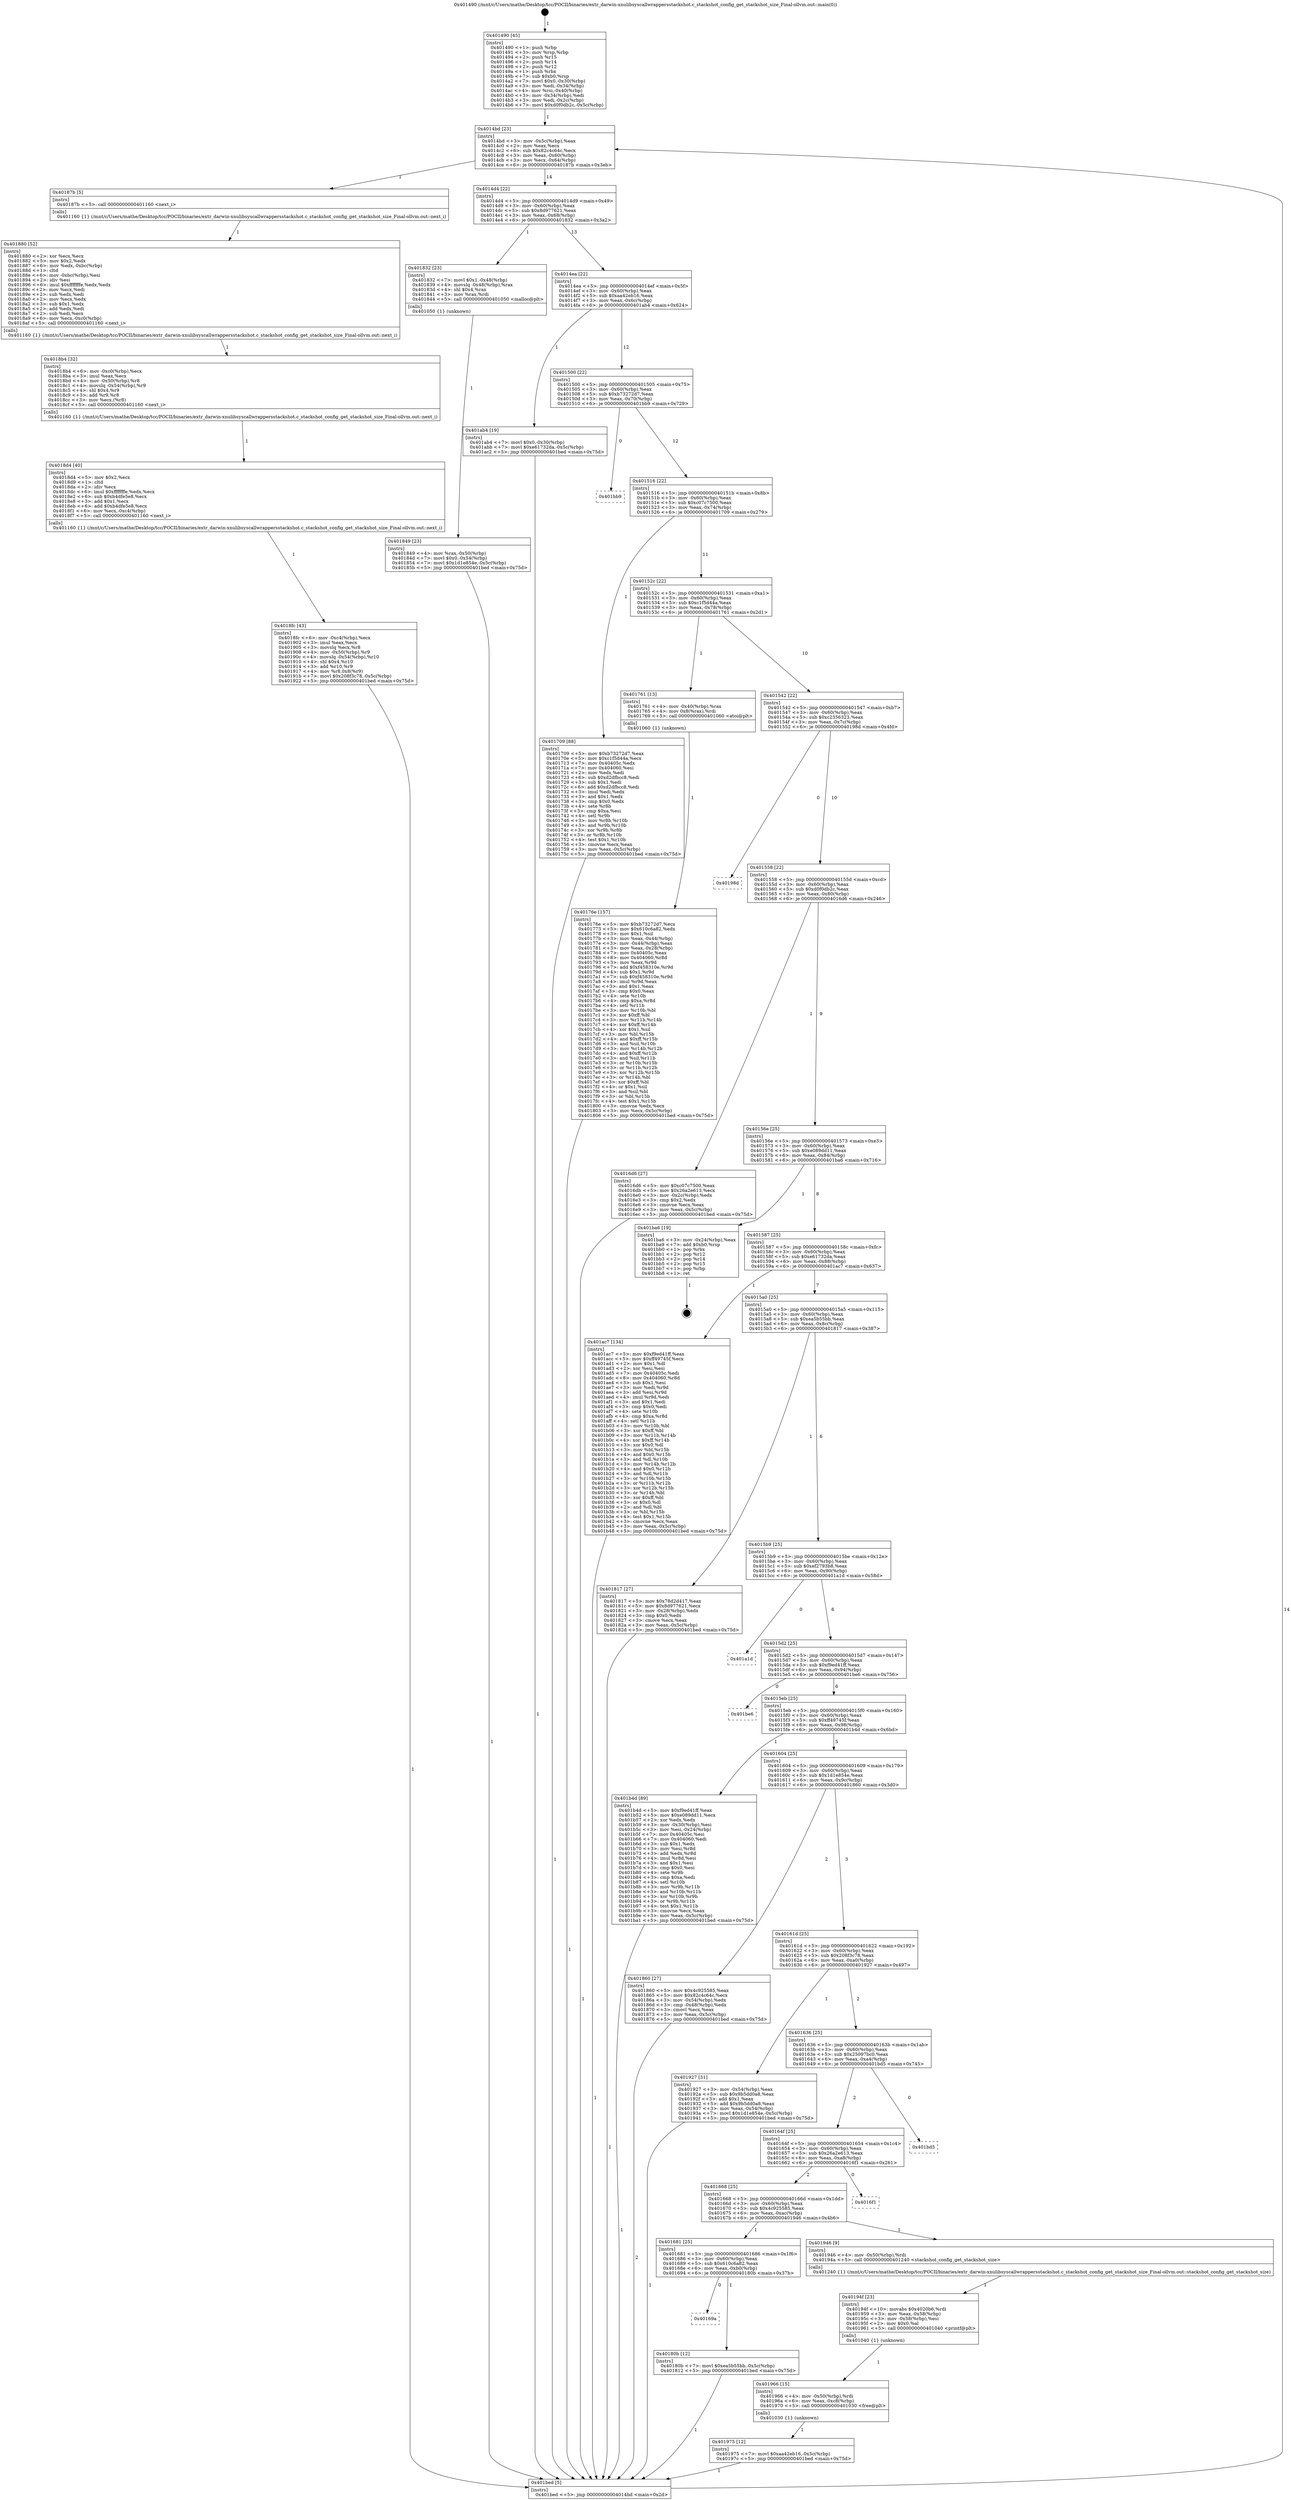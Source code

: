 digraph "0x401490" {
  label = "0x401490 (/mnt/c/Users/mathe/Desktop/tcc/POCII/binaries/extr_darwin-xnulibsyscallwrappersstackshot.c_stackshot_config_get_stackshot_size_Final-ollvm.out::main(0))"
  labelloc = "t"
  node[shape=record]

  Entry [label="",width=0.3,height=0.3,shape=circle,fillcolor=black,style=filled]
  "0x4014bd" [label="{
     0x4014bd [23]\l
     | [instrs]\l
     &nbsp;&nbsp;0x4014bd \<+3\>: mov -0x5c(%rbp),%eax\l
     &nbsp;&nbsp;0x4014c0 \<+2\>: mov %eax,%ecx\l
     &nbsp;&nbsp;0x4014c2 \<+6\>: sub $0x82c4c64c,%ecx\l
     &nbsp;&nbsp;0x4014c8 \<+3\>: mov %eax,-0x60(%rbp)\l
     &nbsp;&nbsp;0x4014cb \<+3\>: mov %ecx,-0x64(%rbp)\l
     &nbsp;&nbsp;0x4014ce \<+6\>: je 000000000040187b \<main+0x3eb\>\l
  }"]
  "0x40187b" [label="{
     0x40187b [5]\l
     | [instrs]\l
     &nbsp;&nbsp;0x40187b \<+5\>: call 0000000000401160 \<next_i\>\l
     | [calls]\l
     &nbsp;&nbsp;0x401160 \{1\} (/mnt/c/Users/mathe/Desktop/tcc/POCII/binaries/extr_darwin-xnulibsyscallwrappersstackshot.c_stackshot_config_get_stackshot_size_Final-ollvm.out::next_i)\l
  }"]
  "0x4014d4" [label="{
     0x4014d4 [22]\l
     | [instrs]\l
     &nbsp;&nbsp;0x4014d4 \<+5\>: jmp 00000000004014d9 \<main+0x49\>\l
     &nbsp;&nbsp;0x4014d9 \<+3\>: mov -0x60(%rbp),%eax\l
     &nbsp;&nbsp;0x4014dc \<+5\>: sub $0x8d977621,%eax\l
     &nbsp;&nbsp;0x4014e1 \<+3\>: mov %eax,-0x68(%rbp)\l
     &nbsp;&nbsp;0x4014e4 \<+6\>: je 0000000000401832 \<main+0x3a2\>\l
  }"]
  Exit [label="",width=0.3,height=0.3,shape=circle,fillcolor=black,style=filled,peripheries=2]
  "0x401832" [label="{
     0x401832 [23]\l
     | [instrs]\l
     &nbsp;&nbsp;0x401832 \<+7\>: movl $0x1,-0x48(%rbp)\l
     &nbsp;&nbsp;0x401839 \<+4\>: movslq -0x48(%rbp),%rax\l
     &nbsp;&nbsp;0x40183d \<+4\>: shl $0x4,%rax\l
     &nbsp;&nbsp;0x401841 \<+3\>: mov %rax,%rdi\l
     &nbsp;&nbsp;0x401844 \<+5\>: call 0000000000401050 \<malloc@plt\>\l
     | [calls]\l
     &nbsp;&nbsp;0x401050 \{1\} (unknown)\l
  }"]
  "0x4014ea" [label="{
     0x4014ea [22]\l
     | [instrs]\l
     &nbsp;&nbsp;0x4014ea \<+5\>: jmp 00000000004014ef \<main+0x5f\>\l
     &nbsp;&nbsp;0x4014ef \<+3\>: mov -0x60(%rbp),%eax\l
     &nbsp;&nbsp;0x4014f2 \<+5\>: sub $0xaa42eb16,%eax\l
     &nbsp;&nbsp;0x4014f7 \<+3\>: mov %eax,-0x6c(%rbp)\l
     &nbsp;&nbsp;0x4014fa \<+6\>: je 0000000000401ab4 \<main+0x624\>\l
  }"]
  "0x401975" [label="{
     0x401975 [12]\l
     | [instrs]\l
     &nbsp;&nbsp;0x401975 \<+7\>: movl $0xaa42eb16,-0x5c(%rbp)\l
     &nbsp;&nbsp;0x40197c \<+5\>: jmp 0000000000401bed \<main+0x75d\>\l
  }"]
  "0x401ab4" [label="{
     0x401ab4 [19]\l
     | [instrs]\l
     &nbsp;&nbsp;0x401ab4 \<+7\>: movl $0x0,-0x30(%rbp)\l
     &nbsp;&nbsp;0x401abb \<+7\>: movl $0xe61732da,-0x5c(%rbp)\l
     &nbsp;&nbsp;0x401ac2 \<+5\>: jmp 0000000000401bed \<main+0x75d\>\l
  }"]
  "0x401500" [label="{
     0x401500 [22]\l
     | [instrs]\l
     &nbsp;&nbsp;0x401500 \<+5\>: jmp 0000000000401505 \<main+0x75\>\l
     &nbsp;&nbsp;0x401505 \<+3\>: mov -0x60(%rbp),%eax\l
     &nbsp;&nbsp;0x401508 \<+5\>: sub $0xb73272d7,%eax\l
     &nbsp;&nbsp;0x40150d \<+3\>: mov %eax,-0x70(%rbp)\l
     &nbsp;&nbsp;0x401510 \<+6\>: je 0000000000401bb9 \<main+0x729\>\l
  }"]
  "0x401966" [label="{
     0x401966 [15]\l
     | [instrs]\l
     &nbsp;&nbsp;0x401966 \<+4\>: mov -0x50(%rbp),%rdi\l
     &nbsp;&nbsp;0x40196a \<+6\>: mov %eax,-0xc8(%rbp)\l
     &nbsp;&nbsp;0x401970 \<+5\>: call 0000000000401030 \<free@plt\>\l
     | [calls]\l
     &nbsp;&nbsp;0x401030 \{1\} (unknown)\l
  }"]
  "0x401bb9" [label="{
     0x401bb9\l
  }", style=dashed]
  "0x401516" [label="{
     0x401516 [22]\l
     | [instrs]\l
     &nbsp;&nbsp;0x401516 \<+5\>: jmp 000000000040151b \<main+0x8b\>\l
     &nbsp;&nbsp;0x40151b \<+3\>: mov -0x60(%rbp),%eax\l
     &nbsp;&nbsp;0x40151e \<+5\>: sub $0xc07c7500,%eax\l
     &nbsp;&nbsp;0x401523 \<+3\>: mov %eax,-0x74(%rbp)\l
     &nbsp;&nbsp;0x401526 \<+6\>: je 0000000000401709 \<main+0x279\>\l
  }"]
  "0x40194f" [label="{
     0x40194f [23]\l
     | [instrs]\l
     &nbsp;&nbsp;0x40194f \<+10\>: movabs $0x4020b6,%rdi\l
     &nbsp;&nbsp;0x401959 \<+3\>: mov %eax,-0x58(%rbp)\l
     &nbsp;&nbsp;0x40195c \<+3\>: mov -0x58(%rbp),%esi\l
     &nbsp;&nbsp;0x40195f \<+2\>: mov $0x0,%al\l
     &nbsp;&nbsp;0x401961 \<+5\>: call 0000000000401040 \<printf@plt\>\l
     | [calls]\l
     &nbsp;&nbsp;0x401040 \{1\} (unknown)\l
  }"]
  "0x401709" [label="{
     0x401709 [88]\l
     | [instrs]\l
     &nbsp;&nbsp;0x401709 \<+5\>: mov $0xb73272d7,%eax\l
     &nbsp;&nbsp;0x40170e \<+5\>: mov $0xc1f5d44a,%ecx\l
     &nbsp;&nbsp;0x401713 \<+7\>: mov 0x40405c,%edx\l
     &nbsp;&nbsp;0x40171a \<+7\>: mov 0x404060,%esi\l
     &nbsp;&nbsp;0x401721 \<+2\>: mov %edx,%edi\l
     &nbsp;&nbsp;0x401723 \<+6\>: sub $0xd2dfbcc8,%edi\l
     &nbsp;&nbsp;0x401729 \<+3\>: sub $0x1,%edi\l
     &nbsp;&nbsp;0x40172c \<+6\>: add $0xd2dfbcc8,%edi\l
     &nbsp;&nbsp;0x401732 \<+3\>: imul %edi,%edx\l
     &nbsp;&nbsp;0x401735 \<+3\>: and $0x1,%edx\l
     &nbsp;&nbsp;0x401738 \<+3\>: cmp $0x0,%edx\l
     &nbsp;&nbsp;0x40173b \<+4\>: sete %r8b\l
     &nbsp;&nbsp;0x40173f \<+3\>: cmp $0xa,%esi\l
     &nbsp;&nbsp;0x401742 \<+4\>: setl %r9b\l
     &nbsp;&nbsp;0x401746 \<+3\>: mov %r8b,%r10b\l
     &nbsp;&nbsp;0x401749 \<+3\>: and %r9b,%r10b\l
     &nbsp;&nbsp;0x40174c \<+3\>: xor %r9b,%r8b\l
     &nbsp;&nbsp;0x40174f \<+3\>: or %r8b,%r10b\l
     &nbsp;&nbsp;0x401752 \<+4\>: test $0x1,%r10b\l
     &nbsp;&nbsp;0x401756 \<+3\>: cmovne %ecx,%eax\l
     &nbsp;&nbsp;0x401759 \<+3\>: mov %eax,-0x5c(%rbp)\l
     &nbsp;&nbsp;0x40175c \<+5\>: jmp 0000000000401bed \<main+0x75d\>\l
  }"]
  "0x40152c" [label="{
     0x40152c [22]\l
     | [instrs]\l
     &nbsp;&nbsp;0x40152c \<+5\>: jmp 0000000000401531 \<main+0xa1\>\l
     &nbsp;&nbsp;0x401531 \<+3\>: mov -0x60(%rbp),%eax\l
     &nbsp;&nbsp;0x401534 \<+5\>: sub $0xc1f5d44a,%eax\l
     &nbsp;&nbsp;0x401539 \<+3\>: mov %eax,-0x78(%rbp)\l
     &nbsp;&nbsp;0x40153c \<+6\>: je 0000000000401761 \<main+0x2d1\>\l
  }"]
  "0x4018fc" [label="{
     0x4018fc [43]\l
     | [instrs]\l
     &nbsp;&nbsp;0x4018fc \<+6\>: mov -0xc4(%rbp),%ecx\l
     &nbsp;&nbsp;0x401902 \<+3\>: imul %eax,%ecx\l
     &nbsp;&nbsp;0x401905 \<+3\>: movslq %ecx,%r8\l
     &nbsp;&nbsp;0x401908 \<+4\>: mov -0x50(%rbp),%r9\l
     &nbsp;&nbsp;0x40190c \<+4\>: movslq -0x54(%rbp),%r10\l
     &nbsp;&nbsp;0x401910 \<+4\>: shl $0x4,%r10\l
     &nbsp;&nbsp;0x401914 \<+3\>: add %r10,%r9\l
     &nbsp;&nbsp;0x401917 \<+4\>: mov %r8,0x8(%r9)\l
     &nbsp;&nbsp;0x40191b \<+7\>: movl $0x208f3c78,-0x5c(%rbp)\l
     &nbsp;&nbsp;0x401922 \<+5\>: jmp 0000000000401bed \<main+0x75d\>\l
  }"]
  "0x401761" [label="{
     0x401761 [13]\l
     | [instrs]\l
     &nbsp;&nbsp;0x401761 \<+4\>: mov -0x40(%rbp),%rax\l
     &nbsp;&nbsp;0x401765 \<+4\>: mov 0x8(%rax),%rdi\l
     &nbsp;&nbsp;0x401769 \<+5\>: call 0000000000401060 \<atoi@plt\>\l
     | [calls]\l
     &nbsp;&nbsp;0x401060 \{1\} (unknown)\l
  }"]
  "0x401542" [label="{
     0x401542 [22]\l
     | [instrs]\l
     &nbsp;&nbsp;0x401542 \<+5\>: jmp 0000000000401547 \<main+0xb7\>\l
     &nbsp;&nbsp;0x401547 \<+3\>: mov -0x60(%rbp),%eax\l
     &nbsp;&nbsp;0x40154a \<+5\>: sub $0xc2356323,%eax\l
     &nbsp;&nbsp;0x40154f \<+3\>: mov %eax,-0x7c(%rbp)\l
     &nbsp;&nbsp;0x401552 \<+6\>: je 000000000040198d \<main+0x4fd\>\l
  }"]
  "0x4018d4" [label="{
     0x4018d4 [40]\l
     | [instrs]\l
     &nbsp;&nbsp;0x4018d4 \<+5\>: mov $0x2,%ecx\l
     &nbsp;&nbsp;0x4018d9 \<+1\>: cltd\l
     &nbsp;&nbsp;0x4018da \<+2\>: idiv %ecx\l
     &nbsp;&nbsp;0x4018dc \<+6\>: imul $0xfffffffe,%edx,%ecx\l
     &nbsp;&nbsp;0x4018e2 \<+6\>: sub $0xb4dfe5e8,%ecx\l
     &nbsp;&nbsp;0x4018e8 \<+3\>: add $0x1,%ecx\l
     &nbsp;&nbsp;0x4018eb \<+6\>: add $0xb4dfe5e8,%ecx\l
     &nbsp;&nbsp;0x4018f1 \<+6\>: mov %ecx,-0xc4(%rbp)\l
     &nbsp;&nbsp;0x4018f7 \<+5\>: call 0000000000401160 \<next_i\>\l
     | [calls]\l
     &nbsp;&nbsp;0x401160 \{1\} (/mnt/c/Users/mathe/Desktop/tcc/POCII/binaries/extr_darwin-xnulibsyscallwrappersstackshot.c_stackshot_config_get_stackshot_size_Final-ollvm.out::next_i)\l
  }"]
  "0x40198d" [label="{
     0x40198d\l
  }", style=dashed]
  "0x401558" [label="{
     0x401558 [22]\l
     | [instrs]\l
     &nbsp;&nbsp;0x401558 \<+5\>: jmp 000000000040155d \<main+0xcd\>\l
     &nbsp;&nbsp;0x40155d \<+3\>: mov -0x60(%rbp),%eax\l
     &nbsp;&nbsp;0x401560 \<+5\>: sub $0xd0f0db2c,%eax\l
     &nbsp;&nbsp;0x401565 \<+3\>: mov %eax,-0x80(%rbp)\l
     &nbsp;&nbsp;0x401568 \<+6\>: je 00000000004016d6 \<main+0x246\>\l
  }"]
  "0x4018b4" [label="{
     0x4018b4 [32]\l
     | [instrs]\l
     &nbsp;&nbsp;0x4018b4 \<+6\>: mov -0xc0(%rbp),%ecx\l
     &nbsp;&nbsp;0x4018ba \<+3\>: imul %eax,%ecx\l
     &nbsp;&nbsp;0x4018bd \<+4\>: mov -0x50(%rbp),%r8\l
     &nbsp;&nbsp;0x4018c1 \<+4\>: movslq -0x54(%rbp),%r9\l
     &nbsp;&nbsp;0x4018c5 \<+4\>: shl $0x4,%r9\l
     &nbsp;&nbsp;0x4018c9 \<+3\>: add %r9,%r8\l
     &nbsp;&nbsp;0x4018cc \<+3\>: mov %ecx,(%r8)\l
     &nbsp;&nbsp;0x4018cf \<+5\>: call 0000000000401160 \<next_i\>\l
     | [calls]\l
     &nbsp;&nbsp;0x401160 \{1\} (/mnt/c/Users/mathe/Desktop/tcc/POCII/binaries/extr_darwin-xnulibsyscallwrappersstackshot.c_stackshot_config_get_stackshot_size_Final-ollvm.out::next_i)\l
  }"]
  "0x4016d6" [label="{
     0x4016d6 [27]\l
     | [instrs]\l
     &nbsp;&nbsp;0x4016d6 \<+5\>: mov $0xc07c7500,%eax\l
     &nbsp;&nbsp;0x4016db \<+5\>: mov $0x26a2e613,%ecx\l
     &nbsp;&nbsp;0x4016e0 \<+3\>: mov -0x2c(%rbp),%edx\l
     &nbsp;&nbsp;0x4016e3 \<+3\>: cmp $0x2,%edx\l
     &nbsp;&nbsp;0x4016e6 \<+3\>: cmovne %ecx,%eax\l
     &nbsp;&nbsp;0x4016e9 \<+3\>: mov %eax,-0x5c(%rbp)\l
     &nbsp;&nbsp;0x4016ec \<+5\>: jmp 0000000000401bed \<main+0x75d\>\l
  }"]
  "0x40156e" [label="{
     0x40156e [25]\l
     | [instrs]\l
     &nbsp;&nbsp;0x40156e \<+5\>: jmp 0000000000401573 \<main+0xe3\>\l
     &nbsp;&nbsp;0x401573 \<+3\>: mov -0x60(%rbp),%eax\l
     &nbsp;&nbsp;0x401576 \<+5\>: sub $0xe089dd11,%eax\l
     &nbsp;&nbsp;0x40157b \<+6\>: mov %eax,-0x84(%rbp)\l
     &nbsp;&nbsp;0x401581 \<+6\>: je 0000000000401ba6 \<main+0x716\>\l
  }"]
  "0x401bed" [label="{
     0x401bed [5]\l
     | [instrs]\l
     &nbsp;&nbsp;0x401bed \<+5\>: jmp 00000000004014bd \<main+0x2d\>\l
  }"]
  "0x401490" [label="{
     0x401490 [45]\l
     | [instrs]\l
     &nbsp;&nbsp;0x401490 \<+1\>: push %rbp\l
     &nbsp;&nbsp;0x401491 \<+3\>: mov %rsp,%rbp\l
     &nbsp;&nbsp;0x401494 \<+2\>: push %r15\l
     &nbsp;&nbsp;0x401496 \<+2\>: push %r14\l
     &nbsp;&nbsp;0x401498 \<+2\>: push %r12\l
     &nbsp;&nbsp;0x40149a \<+1\>: push %rbx\l
     &nbsp;&nbsp;0x40149b \<+7\>: sub $0xb0,%rsp\l
     &nbsp;&nbsp;0x4014a2 \<+7\>: movl $0x0,-0x30(%rbp)\l
     &nbsp;&nbsp;0x4014a9 \<+3\>: mov %edi,-0x34(%rbp)\l
     &nbsp;&nbsp;0x4014ac \<+4\>: mov %rsi,-0x40(%rbp)\l
     &nbsp;&nbsp;0x4014b0 \<+3\>: mov -0x34(%rbp),%edi\l
     &nbsp;&nbsp;0x4014b3 \<+3\>: mov %edi,-0x2c(%rbp)\l
     &nbsp;&nbsp;0x4014b6 \<+7\>: movl $0xd0f0db2c,-0x5c(%rbp)\l
  }"]
  "0x40176e" [label="{
     0x40176e [157]\l
     | [instrs]\l
     &nbsp;&nbsp;0x40176e \<+5\>: mov $0xb73272d7,%ecx\l
     &nbsp;&nbsp;0x401773 \<+5\>: mov $0x610c6a82,%edx\l
     &nbsp;&nbsp;0x401778 \<+3\>: mov $0x1,%sil\l
     &nbsp;&nbsp;0x40177b \<+3\>: mov %eax,-0x44(%rbp)\l
     &nbsp;&nbsp;0x40177e \<+3\>: mov -0x44(%rbp),%eax\l
     &nbsp;&nbsp;0x401781 \<+3\>: mov %eax,-0x28(%rbp)\l
     &nbsp;&nbsp;0x401784 \<+7\>: mov 0x40405c,%eax\l
     &nbsp;&nbsp;0x40178b \<+8\>: mov 0x404060,%r8d\l
     &nbsp;&nbsp;0x401793 \<+3\>: mov %eax,%r9d\l
     &nbsp;&nbsp;0x401796 \<+7\>: add $0xf458310e,%r9d\l
     &nbsp;&nbsp;0x40179d \<+4\>: sub $0x1,%r9d\l
     &nbsp;&nbsp;0x4017a1 \<+7\>: sub $0xf458310e,%r9d\l
     &nbsp;&nbsp;0x4017a8 \<+4\>: imul %r9d,%eax\l
     &nbsp;&nbsp;0x4017ac \<+3\>: and $0x1,%eax\l
     &nbsp;&nbsp;0x4017af \<+3\>: cmp $0x0,%eax\l
     &nbsp;&nbsp;0x4017b2 \<+4\>: sete %r10b\l
     &nbsp;&nbsp;0x4017b6 \<+4\>: cmp $0xa,%r8d\l
     &nbsp;&nbsp;0x4017ba \<+4\>: setl %r11b\l
     &nbsp;&nbsp;0x4017be \<+3\>: mov %r10b,%bl\l
     &nbsp;&nbsp;0x4017c1 \<+3\>: xor $0xff,%bl\l
     &nbsp;&nbsp;0x4017c4 \<+3\>: mov %r11b,%r14b\l
     &nbsp;&nbsp;0x4017c7 \<+4\>: xor $0xff,%r14b\l
     &nbsp;&nbsp;0x4017cb \<+4\>: xor $0x1,%sil\l
     &nbsp;&nbsp;0x4017cf \<+3\>: mov %bl,%r15b\l
     &nbsp;&nbsp;0x4017d2 \<+4\>: and $0xff,%r15b\l
     &nbsp;&nbsp;0x4017d6 \<+3\>: and %sil,%r10b\l
     &nbsp;&nbsp;0x4017d9 \<+3\>: mov %r14b,%r12b\l
     &nbsp;&nbsp;0x4017dc \<+4\>: and $0xff,%r12b\l
     &nbsp;&nbsp;0x4017e0 \<+3\>: and %sil,%r11b\l
     &nbsp;&nbsp;0x4017e3 \<+3\>: or %r10b,%r15b\l
     &nbsp;&nbsp;0x4017e6 \<+3\>: or %r11b,%r12b\l
     &nbsp;&nbsp;0x4017e9 \<+3\>: xor %r12b,%r15b\l
     &nbsp;&nbsp;0x4017ec \<+3\>: or %r14b,%bl\l
     &nbsp;&nbsp;0x4017ef \<+3\>: xor $0xff,%bl\l
     &nbsp;&nbsp;0x4017f2 \<+4\>: or $0x1,%sil\l
     &nbsp;&nbsp;0x4017f6 \<+3\>: and %sil,%bl\l
     &nbsp;&nbsp;0x4017f9 \<+3\>: or %bl,%r15b\l
     &nbsp;&nbsp;0x4017fc \<+4\>: test $0x1,%r15b\l
     &nbsp;&nbsp;0x401800 \<+3\>: cmovne %edx,%ecx\l
     &nbsp;&nbsp;0x401803 \<+3\>: mov %ecx,-0x5c(%rbp)\l
     &nbsp;&nbsp;0x401806 \<+5\>: jmp 0000000000401bed \<main+0x75d\>\l
  }"]
  "0x401880" [label="{
     0x401880 [52]\l
     | [instrs]\l
     &nbsp;&nbsp;0x401880 \<+2\>: xor %ecx,%ecx\l
     &nbsp;&nbsp;0x401882 \<+5\>: mov $0x2,%edx\l
     &nbsp;&nbsp;0x401887 \<+6\>: mov %edx,-0xbc(%rbp)\l
     &nbsp;&nbsp;0x40188d \<+1\>: cltd\l
     &nbsp;&nbsp;0x40188e \<+6\>: mov -0xbc(%rbp),%esi\l
     &nbsp;&nbsp;0x401894 \<+2\>: idiv %esi\l
     &nbsp;&nbsp;0x401896 \<+6\>: imul $0xfffffffe,%edx,%edx\l
     &nbsp;&nbsp;0x40189c \<+2\>: mov %ecx,%edi\l
     &nbsp;&nbsp;0x40189e \<+2\>: sub %edx,%edi\l
     &nbsp;&nbsp;0x4018a0 \<+2\>: mov %ecx,%edx\l
     &nbsp;&nbsp;0x4018a2 \<+3\>: sub $0x1,%edx\l
     &nbsp;&nbsp;0x4018a5 \<+2\>: add %edx,%edi\l
     &nbsp;&nbsp;0x4018a7 \<+2\>: sub %edi,%ecx\l
     &nbsp;&nbsp;0x4018a9 \<+6\>: mov %ecx,-0xc0(%rbp)\l
     &nbsp;&nbsp;0x4018af \<+5\>: call 0000000000401160 \<next_i\>\l
     | [calls]\l
     &nbsp;&nbsp;0x401160 \{1\} (/mnt/c/Users/mathe/Desktop/tcc/POCII/binaries/extr_darwin-xnulibsyscallwrappersstackshot.c_stackshot_config_get_stackshot_size_Final-ollvm.out::next_i)\l
  }"]
  "0x401ba6" [label="{
     0x401ba6 [19]\l
     | [instrs]\l
     &nbsp;&nbsp;0x401ba6 \<+3\>: mov -0x24(%rbp),%eax\l
     &nbsp;&nbsp;0x401ba9 \<+7\>: add $0xb0,%rsp\l
     &nbsp;&nbsp;0x401bb0 \<+1\>: pop %rbx\l
     &nbsp;&nbsp;0x401bb1 \<+2\>: pop %r12\l
     &nbsp;&nbsp;0x401bb3 \<+2\>: pop %r14\l
     &nbsp;&nbsp;0x401bb5 \<+2\>: pop %r15\l
     &nbsp;&nbsp;0x401bb7 \<+1\>: pop %rbp\l
     &nbsp;&nbsp;0x401bb8 \<+1\>: ret\l
  }"]
  "0x401587" [label="{
     0x401587 [25]\l
     | [instrs]\l
     &nbsp;&nbsp;0x401587 \<+5\>: jmp 000000000040158c \<main+0xfc\>\l
     &nbsp;&nbsp;0x40158c \<+3\>: mov -0x60(%rbp),%eax\l
     &nbsp;&nbsp;0x40158f \<+5\>: sub $0xe61732da,%eax\l
     &nbsp;&nbsp;0x401594 \<+6\>: mov %eax,-0x88(%rbp)\l
     &nbsp;&nbsp;0x40159a \<+6\>: je 0000000000401ac7 \<main+0x637\>\l
  }"]
  "0x401849" [label="{
     0x401849 [23]\l
     | [instrs]\l
     &nbsp;&nbsp;0x401849 \<+4\>: mov %rax,-0x50(%rbp)\l
     &nbsp;&nbsp;0x40184d \<+7\>: movl $0x0,-0x54(%rbp)\l
     &nbsp;&nbsp;0x401854 \<+7\>: movl $0x1d1e854e,-0x5c(%rbp)\l
     &nbsp;&nbsp;0x40185b \<+5\>: jmp 0000000000401bed \<main+0x75d\>\l
  }"]
  "0x401ac7" [label="{
     0x401ac7 [134]\l
     | [instrs]\l
     &nbsp;&nbsp;0x401ac7 \<+5\>: mov $0xf9ed41ff,%eax\l
     &nbsp;&nbsp;0x401acc \<+5\>: mov $0xff49745f,%ecx\l
     &nbsp;&nbsp;0x401ad1 \<+2\>: mov $0x1,%dl\l
     &nbsp;&nbsp;0x401ad3 \<+2\>: xor %esi,%esi\l
     &nbsp;&nbsp;0x401ad5 \<+7\>: mov 0x40405c,%edi\l
     &nbsp;&nbsp;0x401adc \<+8\>: mov 0x404060,%r8d\l
     &nbsp;&nbsp;0x401ae4 \<+3\>: sub $0x1,%esi\l
     &nbsp;&nbsp;0x401ae7 \<+3\>: mov %edi,%r9d\l
     &nbsp;&nbsp;0x401aea \<+3\>: add %esi,%r9d\l
     &nbsp;&nbsp;0x401aed \<+4\>: imul %r9d,%edi\l
     &nbsp;&nbsp;0x401af1 \<+3\>: and $0x1,%edi\l
     &nbsp;&nbsp;0x401af4 \<+3\>: cmp $0x0,%edi\l
     &nbsp;&nbsp;0x401af7 \<+4\>: sete %r10b\l
     &nbsp;&nbsp;0x401afb \<+4\>: cmp $0xa,%r8d\l
     &nbsp;&nbsp;0x401aff \<+4\>: setl %r11b\l
     &nbsp;&nbsp;0x401b03 \<+3\>: mov %r10b,%bl\l
     &nbsp;&nbsp;0x401b06 \<+3\>: xor $0xff,%bl\l
     &nbsp;&nbsp;0x401b09 \<+3\>: mov %r11b,%r14b\l
     &nbsp;&nbsp;0x401b0c \<+4\>: xor $0xff,%r14b\l
     &nbsp;&nbsp;0x401b10 \<+3\>: xor $0x0,%dl\l
     &nbsp;&nbsp;0x401b13 \<+3\>: mov %bl,%r15b\l
     &nbsp;&nbsp;0x401b16 \<+4\>: and $0x0,%r15b\l
     &nbsp;&nbsp;0x401b1a \<+3\>: and %dl,%r10b\l
     &nbsp;&nbsp;0x401b1d \<+3\>: mov %r14b,%r12b\l
     &nbsp;&nbsp;0x401b20 \<+4\>: and $0x0,%r12b\l
     &nbsp;&nbsp;0x401b24 \<+3\>: and %dl,%r11b\l
     &nbsp;&nbsp;0x401b27 \<+3\>: or %r10b,%r15b\l
     &nbsp;&nbsp;0x401b2a \<+3\>: or %r11b,%r12b\l
     &nbsp;&nbsp;0x401b2d \<+3\>: xor %r12b,%r15b\l
     &nbsp;&nbsp;0x401b30 \<+3\>: or %r14b,%bl\l
     &nbsp;&nbsp;0x401b33 \<+3\>: xor $0xff,%bl\l
     &nbsp;&nbsp;0x401b36 \<+3\>: or $0x0,%dl\l
     &nbsp;&nbsp;0x401b39 \<+2\>: and %dl,%bl\l
     &nbsp;&nbsp;0x401b3b \<+3\>: or %bl,%r15b\l
     &nbsp;&nbsp;0x401b3e \<+4\>: test $0x1,%r15b\l
     &nbsp;&nbsp;0x401b42 \<+3\>: cmovne %ecx,%eax\l
     &nbsp;&nbsp;0x401b45 \<+3\>: mov %eax,-0x5c(%rbp)\l
     &nbsp;&nbsp;0x401b48 \<+5\>: jmp 0000000000401bed \<main+0x75d\>\l
  }"]
  "0x4015a0" [label="{
     0x4015a0 [25]\l
     | [instrs]\l
     &nbsp;&nbsp;0x4015a0 \<+5\>: jmp 00000000004015a5 \<main+0x115\>\l
     &nbsp;&nbsp;0x4015a5 \<+3\>: mov -0x60(%rbp),%eax\l
     &nbsp;&nbsp;0x4015a8 \<+5\>: sub $0xea5b55bb,%eax\l
     &nbsp;&nbsp;0x4015ad \<+6\>: mov %eax,-0x8c(%rbp)\l
     &nbsp;&nbsp;0x4015b3 \<+6\>: je 0000000000401817 \<main+0x387\>\l
  }"]
  "0x40169a" [label="{
     0x40169a\l
  }", style=dashed]
  "0x401817" [label="{
     0x401817 [27]\l
     | [instrs]\l
     &nbsp;&nbsp;0x401817 \<+5\>: mov $0x78d2d417,%eax\l
     &nbsp;&nbsp;0x40181c \<+5\>: mov $0x8d977621,%ecx\l
     &nbsp;&nbsp;0x401821 \<+3\>: mov -0x28(%rbp),%edx\l
     &nbsp;&nbsp;0x401824 \<+3\>: cmp $0x0,%edx\l
     &nbsp;&nbsp;0x401827 \<+3\>: cmove %ecx,%eax\l
     &nbsp;&nbsp;0x40182a \<+3\>: mov %eax,-0x5c(%rbp)\l
     &nbsp;&nbsp;0x40182d \<+5\>: jmp 0000000000401bed \<main+0x75d\>\l
  }"]
  "0x4015b9" [label="{
     0x4015b9 [25]\l
     | [instrs]\l
     &nbsp;&nbsp;0x4015b9 \<+5\>: jmp 00000000004015be \<main+0x12e\>\l
     &nbsp;&nbsp;0x4015be \<+3\>: mov -0x60(%rbp),%eax\l
     &nbsp;&nbsp;0x4015c1 \<+5\>: sub $0xef2793b8,%eax\l
     &nbsp;&nbsp;0x4015c6 \<+6\>: mov %eax,-0x90(%rbp)\l
     &nbsp;&nbsp;0x4015cc \<+6\>: je 0000000000401a1d \<main+0x58d\>\l
  }"]
  "0x40180b" [label="{
     0x40180b [12]\l
     | [instrs]\l
     &nbsp;&nbsp;0x40180b \<+7\>: movl $0xea5b55bb,-0x5c(%rbp)\l
     &nbsp;&nbsp;0x401812 \<+5\>: jmp 0000000000401bed \<main+0x75d\>\l
  }"]
  "0x401a1d" [label="{
     0x401a1d\l
  }", style=dashed]
  "0x4015d2" [label="{
     0x4015d2 [25]\l
     | [instrs]\l
     &nbsp;&nbsp;0x4015d2 \<+5\>: jmp 00000000004015d7 \<main+0x147\>\l
     &nbsp;&nbsp;0x4015d7 \<+3\>: mov -0x60(%rbp),%eax\l
     &nbsp;&nbsp;0x4015da \<+5\>: sub $0xf9ed41ff,%eax\l
     &nbsp;&nbsp;0x4015df \<+6\>: mov %eax,-0x94(%rbp)\l
     &nbsp;&nbsp;0x4015e5 \<+6\>: je 0000000000401be6 \<main+0x756\>\l
  }"]
  "0x401681" [label="{
     0x401681 [25]\l
     | [instrs]\l
     &nbsp;&nbsp;0x401681 \<+5\>: jmp 0000000000401686 \<main+0x1f6\>\l
     &nbsp;&nbsp;0x401686 \<+3\>: mov -0x60(%rbp),%eax\l
     &nbsp;&nbsp;0x401689 \<+5\>: sub $0x610c6a82,%eax\l
     &nbsp;&nbsp;0x40168e \<+6\>: mov %eax,-0xb0(%rbp)\l
     &nbsp;&nbsp;0x401694 \<+6\>: je 000000000040180b \<main+0x37b\>\l
  }"]
  "0x401be6" [label="{
     0x401be6\l
  }", style=dashed]
  "0x4015eb" [label="{
     0x4015eb [25]\l
     | [instrs]\l
     &nbsp;&nbsp;0x4015eb \<+5\>: jmp 00000000004015f0 \<main+0x160\>\l
     &nbsp;&nbsp;0x4015f0 \<+3\>: mov -0x60(%rbp),%eax\l
     &nbsp;&nbsp;0x4015f3 \<+5\>: sub $0xff49745f,%eax\l
     &nbsp;&nbsp;0x4015f8 \<+6\>: mov %eax,-0x98(%rbp)\l
     &nbsp;&nbsp;0x4015fe \<+6\>: je 0000000000401b4d \<main+0x6bd\>\l
  }"]
  "0x401946" [label="{
     0x401946 [9]\l
     | [instrs]\l
     &nbsp;&nbsp;0x401946 \<+4\>: mov -0x50(%rbp),%rdi\l
     &nbsp;&nbsp;0x40194a \<+5\>: call 0000000000401240 \<stackshot_config_get_stackshot_size\>\l
     | [calls]\l
     &nbsp;&nbsp;0x401240 \{1\} (/mnt/c/Users/mathe/Desktop/tcc/POCII/binaries/extr_darwin-xnulibsyscallwrappersstackshot.c_stackshot_config_get_stackshot_size_Final-ollvm.out::stackshot_config_get_stackshot_size)\l
  }"]
  "0x401b4d" [label="{
     0x401b4d [89]\l
     | [instrs]\l
     &nbsp;&nbsp;0x401b4d \<+5\>: mov $0xf9ed41ff,%eax\l
     &nbsp;&nbsp;0x401b52 \<+5\>: mov $0xe089dd11,%ecx\l
     &nbsp;&nbsp;0x401b57 \<+2\>: xor %edx,%edx\l
     &nbsp;&nbsp;0x401b59 \<+3\>: mov -0x30(%rbp),%esi\l
     &nbsp;&nbsp;0x401b5c \<+3\>: mov %esi,-0x24(%rbp)\l
     &nbsp;&nbsp;0x401b5f \<+7\>: mov 0x40405c,%esi\l
     &nbsp;&nbsp;0x401b66 \<+7\>: mov 0x404060,%edi\l
     &nbsp;&nbsp;0x401b6d \<+3\>: sub $0x1,%edx\l
     &nbsp;&nbsp;0x401b70 \<+3\>: mov %esi,%r8d\l
     &nbsp;&nbsp;0x401b73 \<+3\>: add %edx,%r8d\l
     &nbsp;&nbsp;0x401b76 \<+4\>: imul %r8d,%esi\l
     &nbsp;&nbsp;0x401b7a \<+3\>: and $0x1,%esi\l
     &nbsp;&nbsp;0x401b7d \<+3\>: cmp $0x0,%esi\l
     &nbsp;&nbsp;0x401b80 \<+4\>: sete %r9b\l
     &nbsp;&nbsp;0x401b84 \<+3\>: cmp $0xa,%edi\l
     &nbsp;&nbsp;0x401b87 \<+4\>: setl %r10b\l
     &nbsp;&nbsp;0x401b8b \<+3\>: mov %r9b,%r11b\l
     &nbsp;&nbsp;0x401b8e \<+3\>: and %r10b,%r11b\l
     &nbsp;&nbsp;0x401b91 \<+3\>: xor %r10b,%r9b\l
     &nbsp;&nbsp;0x401b94 \<+3\>: or %r9b,%r11b\l
     &nbsp;&nbsp;0x401b97 \<+4\>: test $0x1,%r11b\l
     &nbsp;&nbsp;0x401b9b \<+3\>: cmovne %ecx,%eax\l
     &nbsp;&nbsp;0x401b9e \<+3\>: mov %eax,-0x5c(%rbp)\l
     &nbsp;&nbsp;0x401ba1 \<+5\>: jmp 0000000000401bed \<main+0x75d\>\l
  }"]
  "0x401604" [label="{
     0x401604 [25]\l
     | [instrs]\l
     &nbsp;&nbsp;0x401604 \<+5\>: jmp 0000000000401609 \<main+0x179\>\l
     &nbsp;&nbsp;0x401609 \<+3\>: mov -0x60(%rbp),%eax\l
     &nbsp;&nbsp;0x40160c \<+5\>: sub $0x1d1e854e,%eax\l
     &nbsp;&nbsp;0x401611 \<+6\>: mov %eax,-0x9c(%rbp)\l
     &nbsp;&nbsp;0x401617 \<+6\>: je 0000000000401860 \<main+0x3d0\>\l
  }"]
  "0x401668" [label="{
     0x401668 [25]\l
     | [instrs]\l
     &nbsp;&nbsp;0x401668 \<+5\>: jmp 000000000040166d \<main+0x1dd\>\l
     &nbsp;&nbsp;0x40166d \<+3\>: mov -0x60(%rbp),%eax\l
     &nbsp;&nbsp;0x401670 \<+5\>: sub $0x4c925585,%eax\l
     &nbsp;&nbsp;0x401675 \<+6\>: mov %eax,-0xac(%rbp)\l
     &nbsp;&nbsp;0x40167b \<+6\>: je 0000000000401946 \<main+0x4b6\>\l
  }"]
  "0x401860" [label="{
     0x401860 [27]\l
     | [instrs]\l
     &nbsp;&nbsp;0x401860 \<+5\>: mov $0x4c925585,%eax\l
     &nbsp;&nbsp;0x401865 \<+5\>: mov $0x82c4c64c,%ecx\l
     &nbsp;&nbsp;0x40186a \<+3\>: mov -0x54(%rbp),%edx\l
     &nbsp;&nbsp;0x40186d \<+3\>: cmp -0x48(%rbp),%edx\l
     &nbsp;&nbsp;0x401870 \<+3\>: cmovl %ecx,%eax\l
     &nbsp;&nbsp;0x401873 \<+3\>: mov %eax,-0x5c(%rbp)\l
     &nbsp;&nbsp;0x401876 \<+5\>: jmp 0000000000401bed \<main+0x75d\>\l
  }"]
  "0x40161d" [label="{
     0x40161d [25]\l
     | [instrs]\l
     &nbsp;&nbsp;0x40161d \<+5\>: jmp 0000000000401622 \<main+0x192\>\l
     &nbsp;&nbsp;0x401622 \<+3\>: mov -0x60(%rbp),%eax\l
     &nbsp;&nbsp;0x401625 \<+5\>: sub $0x208f3c78,%eax\l
     &nbsp;&nbsp;0x40162a \<+6\>: mov %eax,-0xa0(%rbp)\l
     &nbsp;&nbsp;0x401630 \<+6\>: je 0000000000401927 \<main+0x497\>\l
  }"]
  "0x4016f1" [label="{
     0x4016f1\l
  }", style=dashed]
  "0x401927" [label="{
     0x401927 [31]\l
     | [instrs]\l
     &nbsp;&nbsp;0x401927 \<+3\>: mov -0x54(%rbp),%eax\l
     &nbsp;&nbsp;0x40192a \<+5\>: sub $0x9b5dd0a8,%eax\l
     &nbsp;&nbsp;0x40192f \<+3\>: add $0x1,%eax\l
     &nbsp;&nbsp;0x401932 \<+5\>: add $0x9b5dd0a8,%eax\l
     &nbsp;&nbsp;0x401937 \<+3\>: mov %eax,-0x54(%rbp)\l
     &nbsp;&nbsp;0x40193a \<+7\>: movl $0x1d1e854e,-0x5c(%rbp)\l
     &nbsp;&nbsp;0x401941 \<+5\>: jmp 0000000000401bed \<main+0x75d\>\l
  }"]
  "0x401636" [label="{
     0x401636 [25]\l
     | [instrs]\l
     &nbsp;&nbsp;0x401636 \<+5\>: jmp 000000000040163b \<main+0x1ab\>\l
     &nbsp;&nbsp;0x40163b \<+3\>: mov -0x60(%rbp),%eax\l
     &nbsp;&nbsp;0x40163e \<+5\>: sub $0x25097bc0,%eax\l
     &nbsp;&nbsp;0x401643 \<+6\>: mov %eax,-0xa4(%rbp)\l
     &nbsp;&nbsp;0x401649 \<+6\>: je 0000000000401bd5 \<main+0x745\>\l
  }"]
  "0x40164f" [label="{
     0x40164f [25]\l
     | [instrs]\l
     &nbsp;&nbsp;0x40164f \<+5\>: jmp 0000000000401654 \<main+0x1c4\>\l
     &nbsp;&nbsp;0x401654 \<+3\>: mov -0x60(%rbp),%eax\l
     &nbsp;&nbsp;0x401657 \<+5\>: sub $0x26a2e613,%eax\l
     &nbsp;&nbsp;0x40165c \<+6\>: mov %eax,-0xa8(%rbp)\l
     &nbsp;&nbsp;0x401662 \<+6\>: je 00000000004016f1 \<main+0x261\>\l
  }"]
  "0x401bd5" [label="{
     0x401bd5\l
  }", style=dashed]
  Entry -> "0x401490" [label=" 1"]
  "0x4014bd" -> "0x40187b" [label=" 1"]
  "0x4014bd" -> "0x4014d4" [label=" 14"]
  "0x401ba6" -> Exit [label=" 1"]
  "0x4014d4" -> "0x401832" [label=" 1"]
  "0x4014d4" -> "0x4014ea" [label=" 13"]
  "0x401b4d" -> "0x401bed" [label=" 1"]
  "0x4014ea" -> "0x401ab4" [label=" 1"]
  "0x4014ea" -> "0x401500" [label=" 12"]
  "0x401ac7" -> "0x401bed" [label=" 1"]
  "0x401500" -> "0x401bb9" [label=" 0"]
  "0x401500" -> "0x401516" [label=" 12"]
  "0x401ab4" -> "0x401bed" [label=" 1"]
  "0x401516" -> "0x401709" [label=" 1"]
  "0x401516" -> "0x40152c" [label=" 11"]
  "0x401975" -> "0x401bed" [label=" 1"]
  "0x40152c" -> "0x401761" [label=" 1"]
  "0x40152c" -> "0x401542" [label=" 10"]
  "0x401966" -> "0x401975" [label=" 1"]
  "0x401542" -> "0x40198d" [label=" 0"]
  "0x401542" -> "0x401558" [label=" 10"]
  "0x40194f" -> "0x401966" [label=" 1"]
  "0x401558" -> "0x4016d6" [label=" 1"]
  "0x401558" -> "0x40156e" [label=" 9"]
  "0x4016d6" -> "0x401bed" [label=" 1"]
  "0x401490" -> "0x4014bd" [label=" 1"]
  "0x401bed" -> "0x4014bd" [label=" 14"]
  "0x401709" -> "0x401bed" [label=" 1"]
  "0x401761" -> "0x40176e" [label=" 1"]
  "0x40176e" -> "0x401bed" [label=" 1"]
  "0x401946" -> "0x40194f" [label=" 1"]
  "0x40156e" -> "0x401ba6" [label=" 1"]
  "0x40156e" -> "0x401587" [label=" 8"]
  "0x401927" -> "0x401bed" [label=" 1"]
  "0x401587" -> "0x401ac7" [label=" 1"]
  "0x401587" -> "0x4015a0" [label=" 7"]
  "0x4018fc" -> "0x401bed" [label=" 1"]
  "0x4015a0" -> "0x401817" [label=" 1"]
  "0x4015a0" -> "0x4015b9" [label=" 6"]
  "0x4018d4" -> "0x4018fc" [label=" 1"]
  "0x4015b9" -> "0x401a1d" [label=" 0"]
  "0x4015b9" -> "0x4015d2" [label=" 6"]
  "0x4018b4" -> "0x4018d4" [label=" 1"]
  "0x4015d2" -> "0x401be6" [label=" 0"]
  "0x4015d2" -> "0x4015eb" [label=" 6"]
  "0x40187b" -> "0x401880" [label=" 1"]
  "0x4015eb" -> "0x401b4d" [label=" 1"]
  "0x4015eb" -> "0x401604" [label=" 5"]
  "0x401860" -> "0x401bed" [label=" 2"]
  "0x401604" -> "0x401860" [label=" 2"]
  "0x401604" -> "0x40161d" [label=" 3"]
  "0x401832" -> "0x401849" [label=" 1"]
  "0x40161d" -> "0x401927" [label=" 1"]
  "0x40161d" -> "0x401636" [label=" 2"]
  "0x401817" -> "0x401bed" [label=" 1"]
  "0x401636" -> "0x401bd5" [label=" 0"]
  "0x401636" -> "0x40164f" [label=" 2"]
  "0x40180b" -> "0x401bed" [label=" 1"]
  "0x40164f" -> "0x4016f1" [label=" 0"]
  "0x40164f" -> "0x401668" [label=" 2"]
  "0x401849" -> "0x401bed" [label=" 1"]
  "0x401668" -> "0x401946" [label=" 1"]
  "0x401668" -> "0x401681" [label=" 1"]
  "0x401880" -> "0x4018b4" [label=" 1"]
  "0x401681" -> "0x40180b" [label=" 1"]
  "0x401681" -> "0x40169a" [label=" 0"]
}
